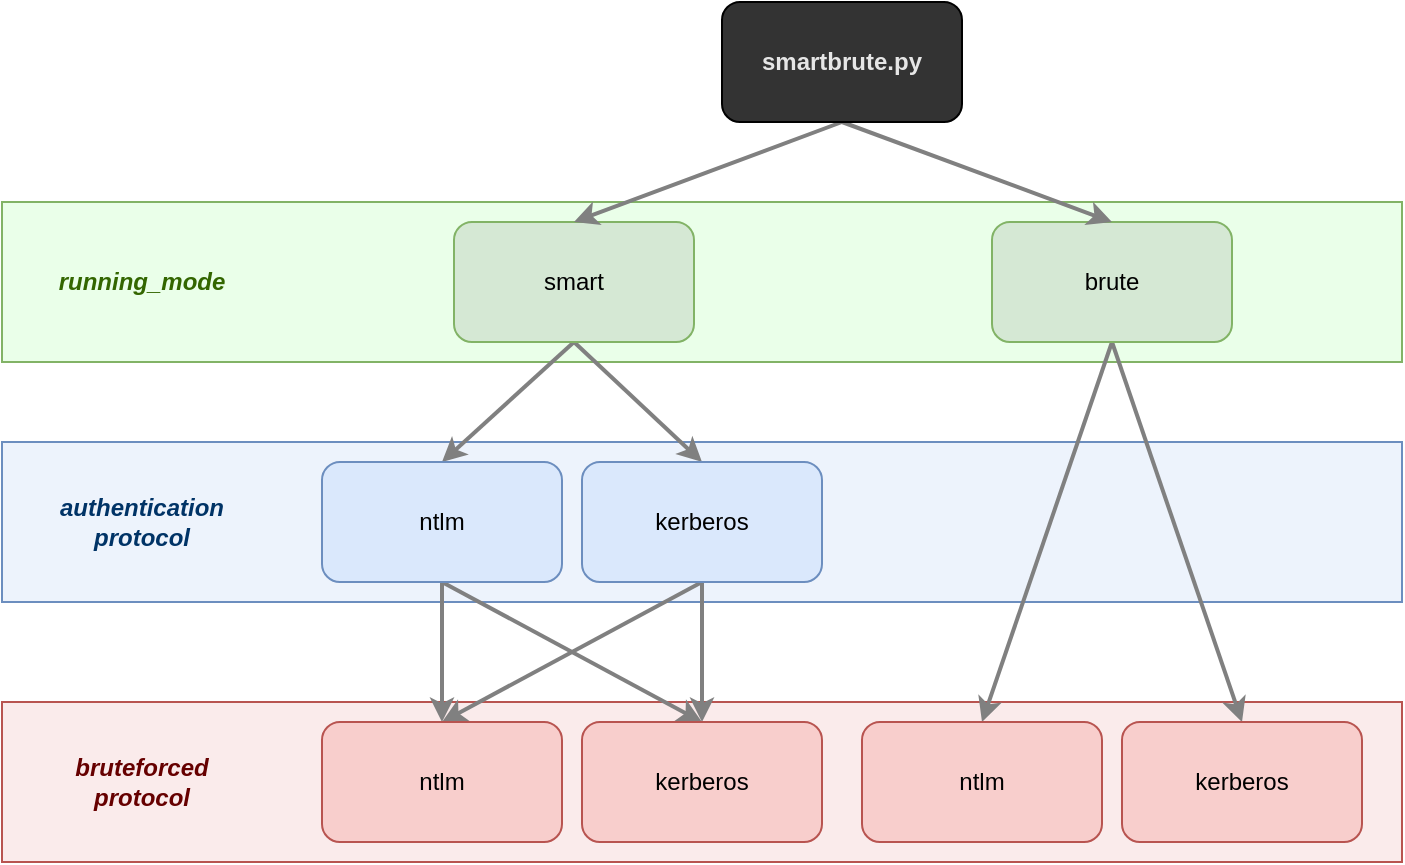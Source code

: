 <mxfile version="14.9.0" type="device"><diagram id="atxfNeCx0wOfIWL9F_Nv" name="Page-1"><mxGraphModel dx="1182" dy="627" grid="1" gridSize="10" guides="1" tooltips="1" connect="1" arrows="1" fold="1" page="1" pageScale="1" pageWidth="850" pageHeight="1100" math="0" shadow="0"><root><mxCell id="0"/><mxCell id="1" parent="0"/><mxCell id="9UgzfAAxlI3AKrbAjlm3-27" style="edgeStyle=none;rounded=0;orthogonalLoop=1;jettySize=auto;html=1;exitX=0.5;exitY=1;exitDx=0;exitDy=0;entryX=0.5;entryY=0;entryDx=0;entryDy=0;endArrow=none;endFill=0;strokeColor=#FFFFFF;strokeWidth=5;" edge="1" parent="1" source="vkfx8KtAYrbSaaWtvuGG-5" target="vkfx8KtAYrbSaaWtvuGG-7"><mxGeometry relative="1" as="geometry"/></mxCell><mxCell id="9UgzfAAxlI3AKrbAjlm3-28" style="edgeStyle=none;rounded=0;orthogonalLoop=1;jettySize=auto;html=1;exitX=0.5;exitY=1;exitDx=0;exitDy=0;entryX=0.5;entryY=0;entryDx=0;entryDy=0;endArrow=none;endFill=0;strokeColor=#FFFFFF;strokeWidth=5;" edge="1" parent="1" source="vkfx8KtAYrbSaaWtvuGG-5" target="vkfx8KtAYrbSaaWtvuGG-8"><mxGeometry relative="1" as="geometry"/></mxCell><mxCell id="9UgzfAAxlI3AKrbAjlm3-23" style="edgeStyle=none;rounded=0;orthogonalLoop=1;jettySize=auto;html=1;exitX=0.5;exitY=0;exitDx=0;exitDy=0;entryX=0.5;entryY=1;entryDx=0;entryDy=0;endArrow=none;endFill=0;strokeColor=#FFFFFF;strokeWidth=5;" edge="1" parent="1" source="vkfx8KtAYrbSaaWtvuGG-10" target="vkfx8KtAYrbSaaWtvuGG-8"><mxGeometry relative="1" as="geometry"/></mxCell><mxCell id="9UgzfAAxlI3AKrbAjlm3-26" style="edgeStyle=none;rounded=0;orthogonalLoop=1;jettySize=auto;html=1;exitX=0.5;exitY=1;exitDx=0;exitDy=0;entryX=0.5;entryY=0;entryDx=0;entryDy=0;endArrow=none;endFill=0;strokeColor=#FFFFFF;strokeWidth=5;" edge="1" parent="1" source="vkfx8KtAYrbSaaWtvuGG-7" target="vkfx8KtAYrbSaaWtvuGG-9"><mxGeometry relative="1" as="geometry"/></mxCell><mxCell id="9UgzfAAxlI3AKrbAjlm3-24" style="edgeStyle=none;rounded=0;orthogonalLoop=1;jettySize=auto;html=1;exitX=0.5;exitY=1;exitDx=0;exitDy=0;entryX=0.5;entryY=0;entryDx=0;entryDy=0;endArrow=none;endFill=0;strokeColor=#FFFFFF;strokeWidth=5;" edge="1" parent="1" source="vkfx8KtAYrbSaaWtvuGG-7" target="vkfx8KtAYrbSaaWtvuGG-10"><mxGeometry relative="1" as="geometry"/></mxCell><mxCell id="9UgzfAAxlI3AKrbAjlm3-25" style="edgeStyle=none;rounded=0;orthogonalLoop=1;jettySize=auto;html=1;exitX=0.5;exitY=1;exitDx=0;exitDy=0;entryX=0.5;entryY=0;entryDx=0;entryDy=0;endArrow=none;endFill=0;strokeColor=#FFFFFF;strokeWidth=5;" edge="1" parent="1" source="vkfx8KtAYrbSaaWtvuGG-8" target="vkfx8KtAYrbSaaWtvuGG-9"><mxGeometry relative="1" as="geometry"/></mxCell><mxCell id="9UgzfAAxlI3AKrbAjlm3-21" style="edgeStyle=none;rounded=0;orthogonalLoop=1;jettySize=auto;html=1;exitX=0.5;exitY=0;exitDx=0;exitDy=0;endArrow=none;endFill=0;strokeColor=#FFFFFF;strokeWidth=5;entryX=0.5;entryY=1;entryDx=0;entryDy=0;" edge="1" parent="1" source="vkfx8KtAYrbSaaWtvuGG-11" target="vkfx8KtAYrbSaaWtvuGG-6"><mxGeometry relative="1" as="geometry"><mxPoint x="600" y="310.0" as="targetPoint"/></mxGeometry></mxCell><mxCell id="9UgzfAAxlI3AKrbAjlm3-20" style="edgeStyle=none;rounded=0;orthogonalLoop=1;jettySize=auto;html=1;exitX=0.5;exitY=1;exitDx=0;exitDy=0;entryX=0.5;entryY=0;entryDx=0;entryDy=0;endArrow=none;endFill=0;strokeColor=#FFFFFF;strokeWidth=5;" edge="1" parent="1" source="vkfx8KtAYrbSaaWtvuGG-6" target="vkfx8KtAYrbSaaWtvuGG-12"><mxGeometry relative="1" as="geometry"/></mxCell><mxCell id="9UgzfAAxlI3AKrbAjlm3-16" style="edgeStyle=none;rounded=0;orthogonalLoop=1;jettySize=auto;html=1;exitX=0.5;exitY=1;exitDx=0;exitDy=0;entryX=0.5;entryY=0;entryDx=0;entryDy=0;endArrow=none;endFill=0;strokeColor=#FFFFFF;strokeWidth=5;" edge="1" parent="1" source="vkfx8KtAYrbSaaWtvuGG-25" target="vkfx8KtAYrbSaaWtvuGG-6"><mxGeometry relative="1" as="geometry"/></mxCell><mxCell id="9UgzfAAxlI3AKrbAjlm3-15" style="edgeStyle=none;rounded=0;orthogonalLoop=1;jettySize=auto;html=1;exitX=0.5;exitY=1;exitDx=0;exitDy=0;entryX=0.5;entryY=0;entryDx=0;entryDy=0;strokeColor=#FFFFFF;strokeWidth=5;endArrow=none;endFill=0;" edge="1" parent="1" source="vkfx8KtAYrbSaaWtvuGG-25" target="vkfx8KtAYrbSaaWtvuGG-5"><mxGeometry relative="1" as="geometry"/></mxCell><mxCell id="9UgzfAAxlI3AKrbAjlm3-3" value="" style="rounded=0;whiteSpace=wrap;html=1;strokeColor=#6c8ebf;fillColor=#EDF3FC;" vertex="1" parent="1"><mxGeometry x="50" y="360" width="700" height="80" as="geometry"/></mxCell><mxCell id="9UgzfAAxlI3AKrbAjlm3-4" value="" style="rounded=0;whiteSpace=wrap;html=1;strokeColor=#b85450;fillColor=#FAEBEB;" vertex="1" parent="1"><mxGeometry x="50" y="490" width="700" height="80" as="geometry"/></mxCell><mxCell id="9UgzfAAxlI3AKrbAjlm3-2" value="" style="rounded=0;whiteSpace=wrap;html=1;strokeColor=#82b366;fillColor=#EAFFE9;" vertex="1" parent="1"><mxGeometry x="50" y="240" width="700" height="80" as="geometry"/></mxCell><mxCell id="vkfx8KtAYrbSaaWtvuGG-13" style="edgeStyle=none;rounded=0;orthogonalLoop=1;jettySize=auto;html=1;strokeColor=#808080;exitX=0.5;exitY=1;exitDx=0;exitDy=0;entryX=0.5;entryY=0;entryDx=0;entryDy=0;strokeWidth=2;" parent="1" source="vkfx8KtAYrbSaaWtvuGG-5" target="vkfx8KtAYrbSaaWtvuGG-7" edge="1"><mxGeometry relative="1" as="geometry"/></mxCell><mxCell id="vkfx8KtAYrbSaaWtvuGG-14" style="edgeStyle=none;rounded=0;orthogonalLoop=1;jettySize=auto;html=1;strokeColor=#808080;exitX=0.5;exitY=1;exitDx=0;exitDy=0;entryX=0.5;entryY=0;entryDx=0;entryDy=0;strokeWidth=2;" parent="1" source="vkfx8KtAYrbSaaWtvuGG-5" target="vkfx8KtAYrbSaaWtvuGG-8" edge="1"><mxGeometry relative="1" as="geometry"/></mxCell><mxCell id="vkfx8KtAYrbSaaWtvuGG-5" value="smart" style="rounded=1;whiteSpace=wrap;html=1;fillColor=#d5e8d4;strokeColor=#82b366;" parent="1" vertex="1"><mxGeometry x="276" y="250" width="120" height="60" as="geometry"/></mxCell><mxCell id="vkfx8KtAYrbSaaWtvuGG-20" style="edgeStyle=none;rounded=0;orthogonalLoop=1;jettySize=auto;html=1;strokeColor=#808080;exitX=0.5;exitY=1;exitDx=0;exitDy=0;entryX=0.5;entryY=0;entryDx=0;entryDy=0;strokeWidth=2;" parent="1" source="vkfx8KtAYrbSaaWtvuGG-6" target="vkfx8KtAYrbSaaWtvuGG-11" edge="1"><mxGeometry relative="1" as="geometry"/></mxCell><mxCell id="vkfx8KtAYrbSaaWtvuGG-21" style="edgeStyle=none;rounded=0;orthogonalLoop=1;jettySize=auto;html=1;strokeColor=#808080;exitX=0.5;exitY=1;exitDx=0;exitDy=0;entryX=0.5;entryY=0;entryDx=0;entryDy=0;strokeWidth=2;" parent="1" source="vkfx8KtAYrbSaaWtvuGG-6" target="vkfx8KtAYrbSaaWtvuGG-12" edge="1"><mxGeometry relative="1" as="geometry"/></mxCell><mxCell id="vkfx8KtAYrbSaaWtvuGG-6" value="brute" style="rounded=1;whiteSpace=wrap;html=1;fillColor=#d5e8d4;strokeColor=#82b366;" parent="1" vertex="1"><mxGeometry x="545" y="250" width="120" height="60" as="geometry"/></mxCell><mxCell id="vkfx8KtAYrbSaaWtvuGG-16" style="edgeStyle=none;rounded=0;orthogonalLoop=1;jettySize=auto;html=1;strokeColor=#808080;strokeWidth=2;" parent="1" source="vkfx8KtAYrbSaaWtvuGG-7" target="vkfx8KtAYrbSaaWtvuGG-9" edge="1"><mxGeometry relative="1" as="geometry"/></mxCell><mxCell id="vkfx8KtAYrbSaaWtvuGG-17" style="edgeStyle=none;rounded=0;orthogonalLoop=1;jettySize=auto;html=1;strokeColor=#808080;exitX=0.5;exitY=1;exitDx=0;exitDy=0;entryX=0.5;entryY=0;entryDx=0;entryDy=0;strokeWidth=2;" parent="1" source="vkfx8KtAYrbSaaWtvuGG-7" target="vkfx8KtAYrbSaaWtvuGG-10" edge="1"><mxGeometry relative="1" as="geometry"/></mxCell><mxCell id="vkfx8KtAYrbSaaWtvuGG-7" value="ntlm" style="rounded=1;whiteSpace=wrap;html=1;fillColor=#dae8fc;strokeColor=#6c8ebf;" parent="1" vertex="1"><mxGeometry x="210" y="370" width="120" height="60" as="geometry"/></mxCell><mxCell id="vkfx8KtAYrbSaaWtvuGG-18" style="edgeStyle=none;rounded=0;orthogonalLoop=1;jettySize=auto;html=1;strokeColor=#808080;strokeWidth=2;" parent="1" source="vkfx8KtAYrbSaaWtvuGG-8" target="vkfx8KtAYrbSaaWtvuGG-10" edge="1"><mxGeometry relative="1" as="geometry"/></mxCell><mxCell id="vkfx8KtAYrbSaaWtvuGG-19" style="edgeStyle=none;rounded=0;orthogonalLoop=1;jettySize=auto;html=1;strokeColor=#808080;entryX=0.5;entryY=0;entryDx=0;entryDy=0;exitX=0.5;exitY=1;exitDx=0;exitDy=0;strokeWidth=2;" parent="1" source="vkfx8KtAYrbSaaWtvuGG-8" target="vkfx8KtAYrbSaaWtvuGG-9" edge="1"><mxGeometry relative="1" as="geometry"/></mxCell><mxCell id="vkfx8KtAYrbSaaWtvuGG-8" value="kerberos" style="rounded=1;whiteSpace=wrap;html=1;fillColor=#dae8fc;strokeColor=#6c8ebf;" parent="1" vertex="1"><mxGeometry x="340" y="370" width="120" height="60" as="geometry"/></mxCell><mxCell id="vkfx8KtAYrbSaaWtvuGG-9" value="ntlm" style="rounded=1;whiteSpace=wrap;html=1;fillColor=#f8cecc;strokeColor=#b85450;" parent="1" vertex="1"><mxGeometry x="210" y="500" width="120" height="60" as="geometry"/></mxCell><mxCell id="vkfx8KtAYrbSaaWtvuGG-10" value="kerberos" style="rounded=1;whiteSpace=wrap;html=1;fillColor=#f8cecc;strokeColor=#b85450;" parent="1" vertex="1"><mxGeometry x="340" y="500" width="120" height="60" as="geometry"/></mxCell><mxCell id="vkfx8KtAYrbSaaWtvuGG-11" value="ntlm" style="rounded=1;whiteSpace=wrap;html=1;fillColor=#f8cecc;strokeColor=#b85450;" parent="1" vertex="1"><mxGeometry x="480" y="500" width="120" height="60" as="geometry"/></mxCell><mxCell id="vkfx8KtAYrbSaaWtvuGG-12" value="kerberos" style="rounded=1;whiteSpace=wrap;html=1;fillColor=#f8cecc;strokeColor=#b85450;" parent="1" vertex="1"><mxGeometry x="610" y="500" width="120" height="60" as="geometry"/></mxCell><mxCell id="vkfx8KtAYrbSaaWtvuGG-26" style="edgeStyle=none;rounded=0;orthogonalLoop=1;jettySize=auto;html=1;strokeColor=#808080;entryX=0.5;entryY=0;entryDx=0;entryDy=0;exitX=0.5;exitY=1;exitDx=0;exitDy=0;strokeWidth=2;" parent="1" source="vkfx8KtAYrbSaaWtvuGG-25" target="vkfx8KtAYrbSaaWtvuGG-5" edge="1"><mxGeometry relative="1" as="geometry"/></mxCell><mxCell id="vkfx8KtAYrbSaaWtvuGG-27" style="edgeStyle=none;rounded=0;orthogonalLoop=1;jettySize=auto;html=1;strokeColor=#808080;exitX=0.5;exitY=1;exitDx=0;exitDy=0;entryX=0.5;entryY=0;entryDx=0;entryDy=0;strokeWidth=2;" parent="1" source="vkfx8KtAYrbSaaWtvuGG-25" target="vkfx8KtAYrbSaaWtvuGG-6" edge="1"><mxGeometry relative="1" as="geometry"/></mxCell><mxCell id="vkfx8KtAYrbSaaWtvuGG-25" value="smartbrute.py" style="rounded=1;whiteSpace=wrap;html=1;fillColor=#333333;fontColor=#E6E6E6;fontStyle=1" parent="1" vertex="1"><mxGeometry x="410" y="140" width="120" height="60" as="geometry"/></mxCell><mxCell id="vkfx8KtAYrbSaaWtvuGG-32" value="&lt;i&gt;&lt;font&gt;&lt;b&gt;running_mode&lt;/b&gt;&lt;/font&gt;&lt;/i&gt;" style="text;html=1;strokeColor=none;fillColor=none;align=center;verticalAlign=middle;whiteSpace=wrap;rounded=0;labelBackgroundColor=none;fontColor=#336600;" parent="1" vertex="1"><mxGeometry x="80" y="270" width="80" height="20" as="geometry"/></mxCell><mxCell id="vkfx8KtAYrbSaaWtvuGG-34" value="&lt;i&gt;&lt;font color=&quot;#660000&quot;&gt;&lt;b&gt;bruteforced protocol&lt;/b&gt;&lt;/font&gt;&lt;/i&gt;" style="text;html=1;strokeColor=none;fillColor=none;align=center;verticalAlign=middle;whiteSpace=wrap;rounded=0;labelBackgroundColor=none;fontColor=#336600;" parent="1" vertex="1"><mxGeometry x="80" y="520" width="80" height="20" as="geometry"/></mxCell><mxCell id="vkfx8KtAYrbSaaWtvuGG-35" value="&lt;i&gt;&lt;b&gt;&lt;font color=&quot;#003366&quot;&gt;authentication protocol&lt;/font&gt;&lt;/b&gt;&lt;/i&gt;" style="text;html=1;strokeColor=none;fillColor=none;align=center;verticalAlign=middle;whiteSpace=wrap;rounded=0;labelBackgroundColor=none;fontColor=#336600;" parent="1" vertex="1"><mxGeometry x="80" y="390" width="80" height="20" as="geometry"/></mxCell></root></mxGraphModel></diagram></mxfile>